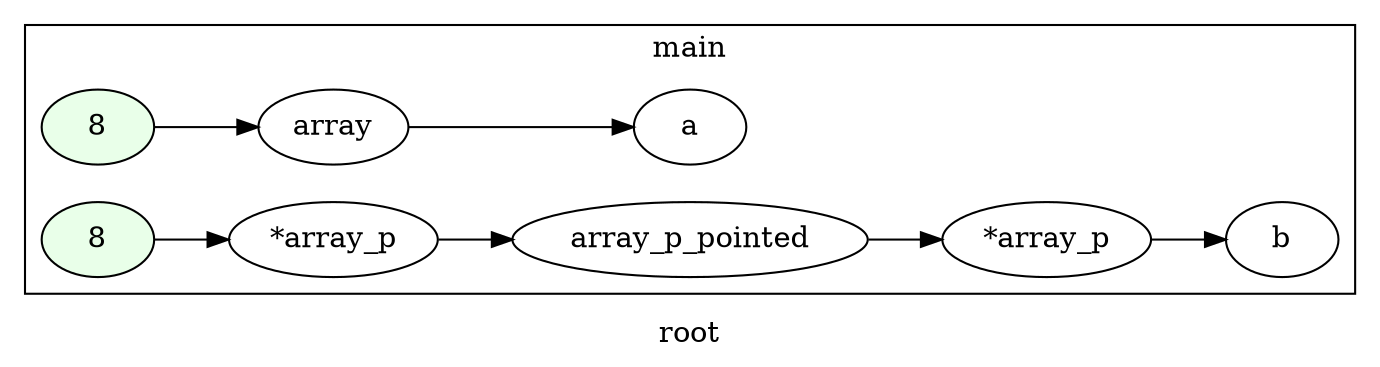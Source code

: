 digraph G
{
rankdir=LR;
label = "root";
subgraph cluster_1 {
label = "main";
parent = "G";
startinglines = "2_2";
	node_000001 [ label = "8", style=filled, fillcolor="#E9FFE9", startinglines=5 ]
	node_000002 [ label = "array", startingline=5 ]
	node_000003 [ label = "a", startingline=6 ]
	node_000005 [ label = "8", style=filled, fillcolor="#E9FFE9", startinglines=9 ]
	node_000006 [ label = "*array_p", startingline=9 ]
	node_000007 [ label = "array_p_pointed", startingline=9 ]
	node_000008 [ label = "*array_p", startingline=10 ]
	node_000009 [ label = "b", startingline=10 ]
}
	node_000001 -> node_000002
	node_000002 -> node_000003
	node_000005 -> node_000006
	node_000006 -> node_000007
	node_000007 -> node_000008
	node_000008 -> node_000009
}
